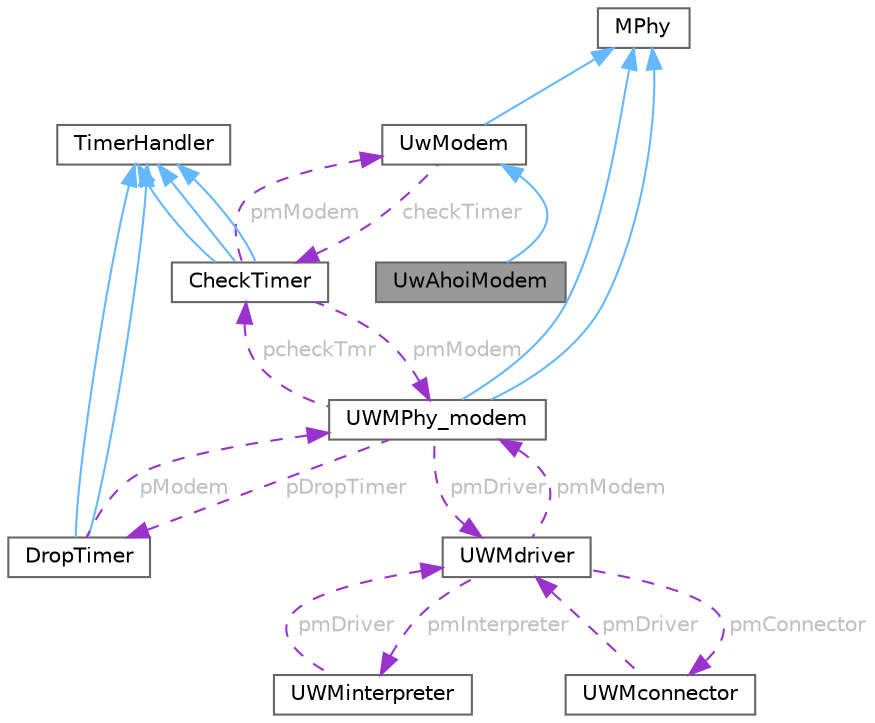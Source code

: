 digraph "UwAhoiModem"
{
 // LATEX_PDF_SIZE
  bgcolor="transparent";
  edge [fontname=Helvetica,fontsize=10,labelfontname=Helvetica,labelfontsize=10];
  node [fontname=Helvetica,fontsize=10,shape=box,height=0.2,width=0.4];
  Node1 [id="Node000001",label="UwAhoiModem",height=0.2,width=0.4,color="gray40", fillcolor="grey60", style="filled", fontcolor="black",tooltip="The ahoi! modems are an underwater acoustic modems developed by TUUH University, Hamburg by the Smart..."];
  Node2 -> Node1 [id="edge1_Node000001_Node000002",dir="back",color="steelblue1",style="solid",tooltip=" "];
  Node2 [id="Node000002",label="UwModem",height=0.2,width=0.4,color="gray40", fillcolor="white", style="filled",URL="$classUwModem.html",tooltip="Class that implements the interface to DESERT, as used through Tcl scripts."];
  Node3 -> Node2 [id="edge2_Node000002_Node000003",dir="back",color="steelblue1",style="solid",tooltip=" "];
  Node3 [id="Node000003",label="MPhy",height=0.2,width=0.4,color="gray40", fillcolor="white", style="filled",tooltip=" "];
  Node4 -> Node2 [id="edge3_Node000002_Node000004",dir="back",color="darkorchid3",style="dashed",tooltip=" ",label=" checkTimer",fontcolor="grey" ];
  Node4 [id="Node000004",label="CheckTimer",height=0.2,width=0.4,color="gray40", fillcolor="white", style="filled",URL="$classCheckTimer.html",tooltip="The class used by UwModem to handle simulator's event expirations; it is exploited to schedule the re..."];
  Node5 -> Node4 [id="edge4_Node000004_Node000005",dir="back",color="steelblue1",style="solid",tooltip=" "];
  Node5 [id="Node000005",label="TimerHandler",height=0.2,width=0.4,color="gray40", fillcolor="white", style="filled",tooltip=" "];
  Node5 -> Node4 [id="edge5_Node000004_Node000005",dir="back",color="steelblue1",style="solid",tooltip=" "];
  Node5 -> Node4 [id="edge6_Node000004_Node000005",dir="back",color="steelblue1",style="solid",tooltip=" "];
  Node2 -> Node4 [id="edge7_Node000004_Node000002",dir="back",color="darkorchid3",style="dashed",tooltip=" ",label=" pmModem",fontcolor="grey" ];
  Node6 -> Node4 [id="edge8_Node000004_Node000006",dir="back",color="darkorchid3",style="dashed",tooltip=" ",label=" pmModem",fontcolor="grey" ];
  Node6 [id="Node000006",label="UWMPhy_modem",height=0.2,width=0.4,color="gray40", fillcolor="white", style="filled",URL="$classUWMPhy__modem.html",tooltip="The main class implementing the module used to implement the interface between ns2/NS-Miracle and rea..."];
  Node3 -> Node6 [id="edge9_Node000006_Node000003",dir="back",color="steelblue1",style="solid",tooltip=" "];
  Node3 -> Node6 [id="edge10_Node000006_Node000003",dir="back",color="steelblue1",style="solid",tooltip=" "];
  Node4 -> Node6 [id="edge11_Node000006_Node000004",dir="back",color="darkorchid3",style="dashed",tooltip=" ",label=" pcheckTmr",fontcolor="grey" ];
  Node7 -> Node6 [id="edge12_Node000006_Node000007",dir="back",color="darkorchid3",style="dashed",tooltip=" ",label=" pmDriver",fontcolor="grey" ];
  Node7 [id="Node000007",label="UWMdriver",height=0.2,width=0.4,color="gray40", fillcolor="white", style="filled",URL="$classUWMdriver.html",tooltip="The class needed by UWMPhy_modem to handle the different transmissions cases and corresponding protoc..."];
  Node6 -> Node7 [id="edge13_Node000007_Node000006",dir="back",color="darkorchid3",style="dashed",tooltip=" ",label=" pmModem",fontcolor="grey" ];
  Node8 -> Node7 [id="edge14_Node000007_Node000008",dir="back",color="darkorchid3",style="dashed",tooltip=" ",label=" pmInterpreter",fontcolor="grey" ];
  Node8 [id="Node000008",label="UWMinterpreter",height=0.2,width=0.4,color="gray40", fillcolor="white", style="filled",URL="$classUWMinterpreter.html",tooltip="This class is in charge of building/parsing the necessary messages to make the UWMdriver able to comm..."];
  Node7 -> Node8 [id="edge15_Node000008_Node000007",dir="back",color="darkorchid3",style="dashed",tooltip=" ",label=" pmDriver",fontcolor="grey" ];
  Node9 -> Node7 [id="edge16_Node000007_Node000009",dir="back",color="darkorchid3",style="dashed",tooltip=" ",label=" pmConnector",fontcolor="grey" ];
  Node9 [id="Node000009",label="UWMconnector",height=0.2,width=0.4,color="gray40", fillcolor="white", style="filled",URL="$classUWMconnector.html",tooltip="The class needed by UWMPhy_modem to manage string exchange with the modem."];
  Node7 -> Node9 [id="edge17_Node000009_Node000007",dir="back",color="darkorchid3",style="dashed",tooltip=" ",label=" pmDriver",fontcolor="grey" ];
  Node10 -> Node6 [id="edge18_Node000006_Node000010",dir="back",color="darkorchid3",style="dashed",tooltip=" ",label=" pDropTimer",fontcolor="grey" ];
  Node10 [id="Node000010",label="DropTimer",height=0.2,width=0.4,color="gray40", fillcolor="white", style="filled",URL="$classDropTimer.html",tooltip=" "];
  Node5 -> Node10 [id="edge19_Node000010_Node000005",dir="back",color="steelblue1",style="solid",tooltip=" "];
  Node5 -> Node10 [id="edge20_Node000010_Node000005",dir="back",color="steelblue1",style="solid",tooltip=" "];
  Node6 -> Node10 [id="edge21_Node000010_Node000006",dir="back",color="darkorchid3",style="dashed",tooltip=" ",label=" pModem",fontcolor="grey" ];
}
